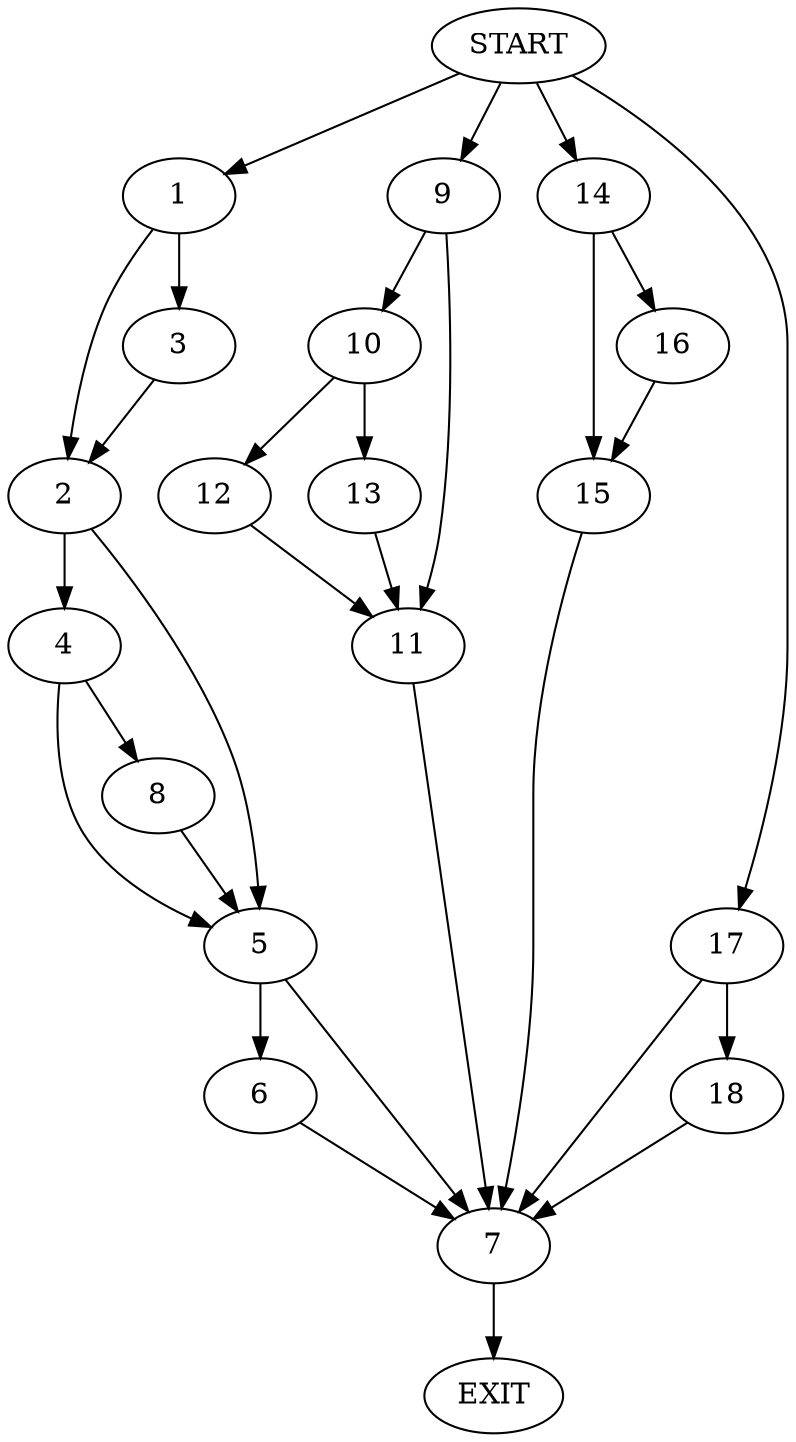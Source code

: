 digraph {
0 [label="START"]
19 [label="EXIT"]
0 -> 1
1 -> 2
1 -> 3
2 -> 4
2 -> 5
3 -> 2
5 -> 6
5 -> 7
4 -> 5
4 -> 8
8 -> 5
6 -> 7
7 -> 19
0 -> 9
9 -> 10
9 -> 11
11 -> 7
10 -> 12
10 -> 13
12 -> 11
13 -> 11
0 -> 14
14 -> 15
14 -> 16
15 -> 7
16 -> 15
0 -> 17
17 -> 18
17 -> 7
18 -> 7
}
